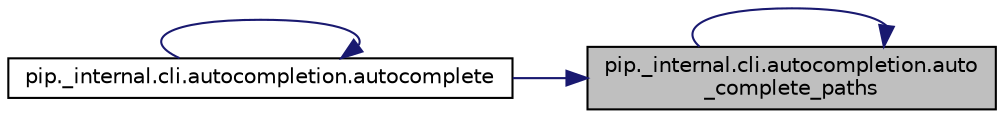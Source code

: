digraph "pip._internal.cli.autocompletion.auto_complete_paths"
{
 // LATEX_PDF_SIZE
  edge [fontname="Helvetica",fontsize="10",labelfontname="Helvetica",labelfontsize="10"];
  node [fontname="Helvetica",fontsize="10",shape=record];
  rankdir="RL";
  Node1 [label="pip._internal.cli.autocompletion.auto\l_complete_paths",height=0.2,width=0.4,color="black", fillcolor="grey75", style="filled", fontcolor="black",tooltip=" "];
  Node1 -> Node1 [dir="back",color="midnightblue",fontsize="10",style="solid",fontname="Helvetica"];
  Node1 -> Node2 [dir="back",color="midnightblue",fontsize="10",style="solid",fontname="Helvetica"];
  Node2 [label="pip._internal.cli.autocompletion.autocomplete",height=0.2,width=0.4,color="black", fillcolor="white", style="filled",URL="$d7/d4e/namespacepip_1_1__internal_1_1cli_1_1autocompletion.html#a7191db226d29dfa1023f01938038441c",tooltip=" "];
  Node2 -> Node2 [dir="back",color="midnightblue",fontsize="10",style="solid",fontname="Helvetica"];
}
